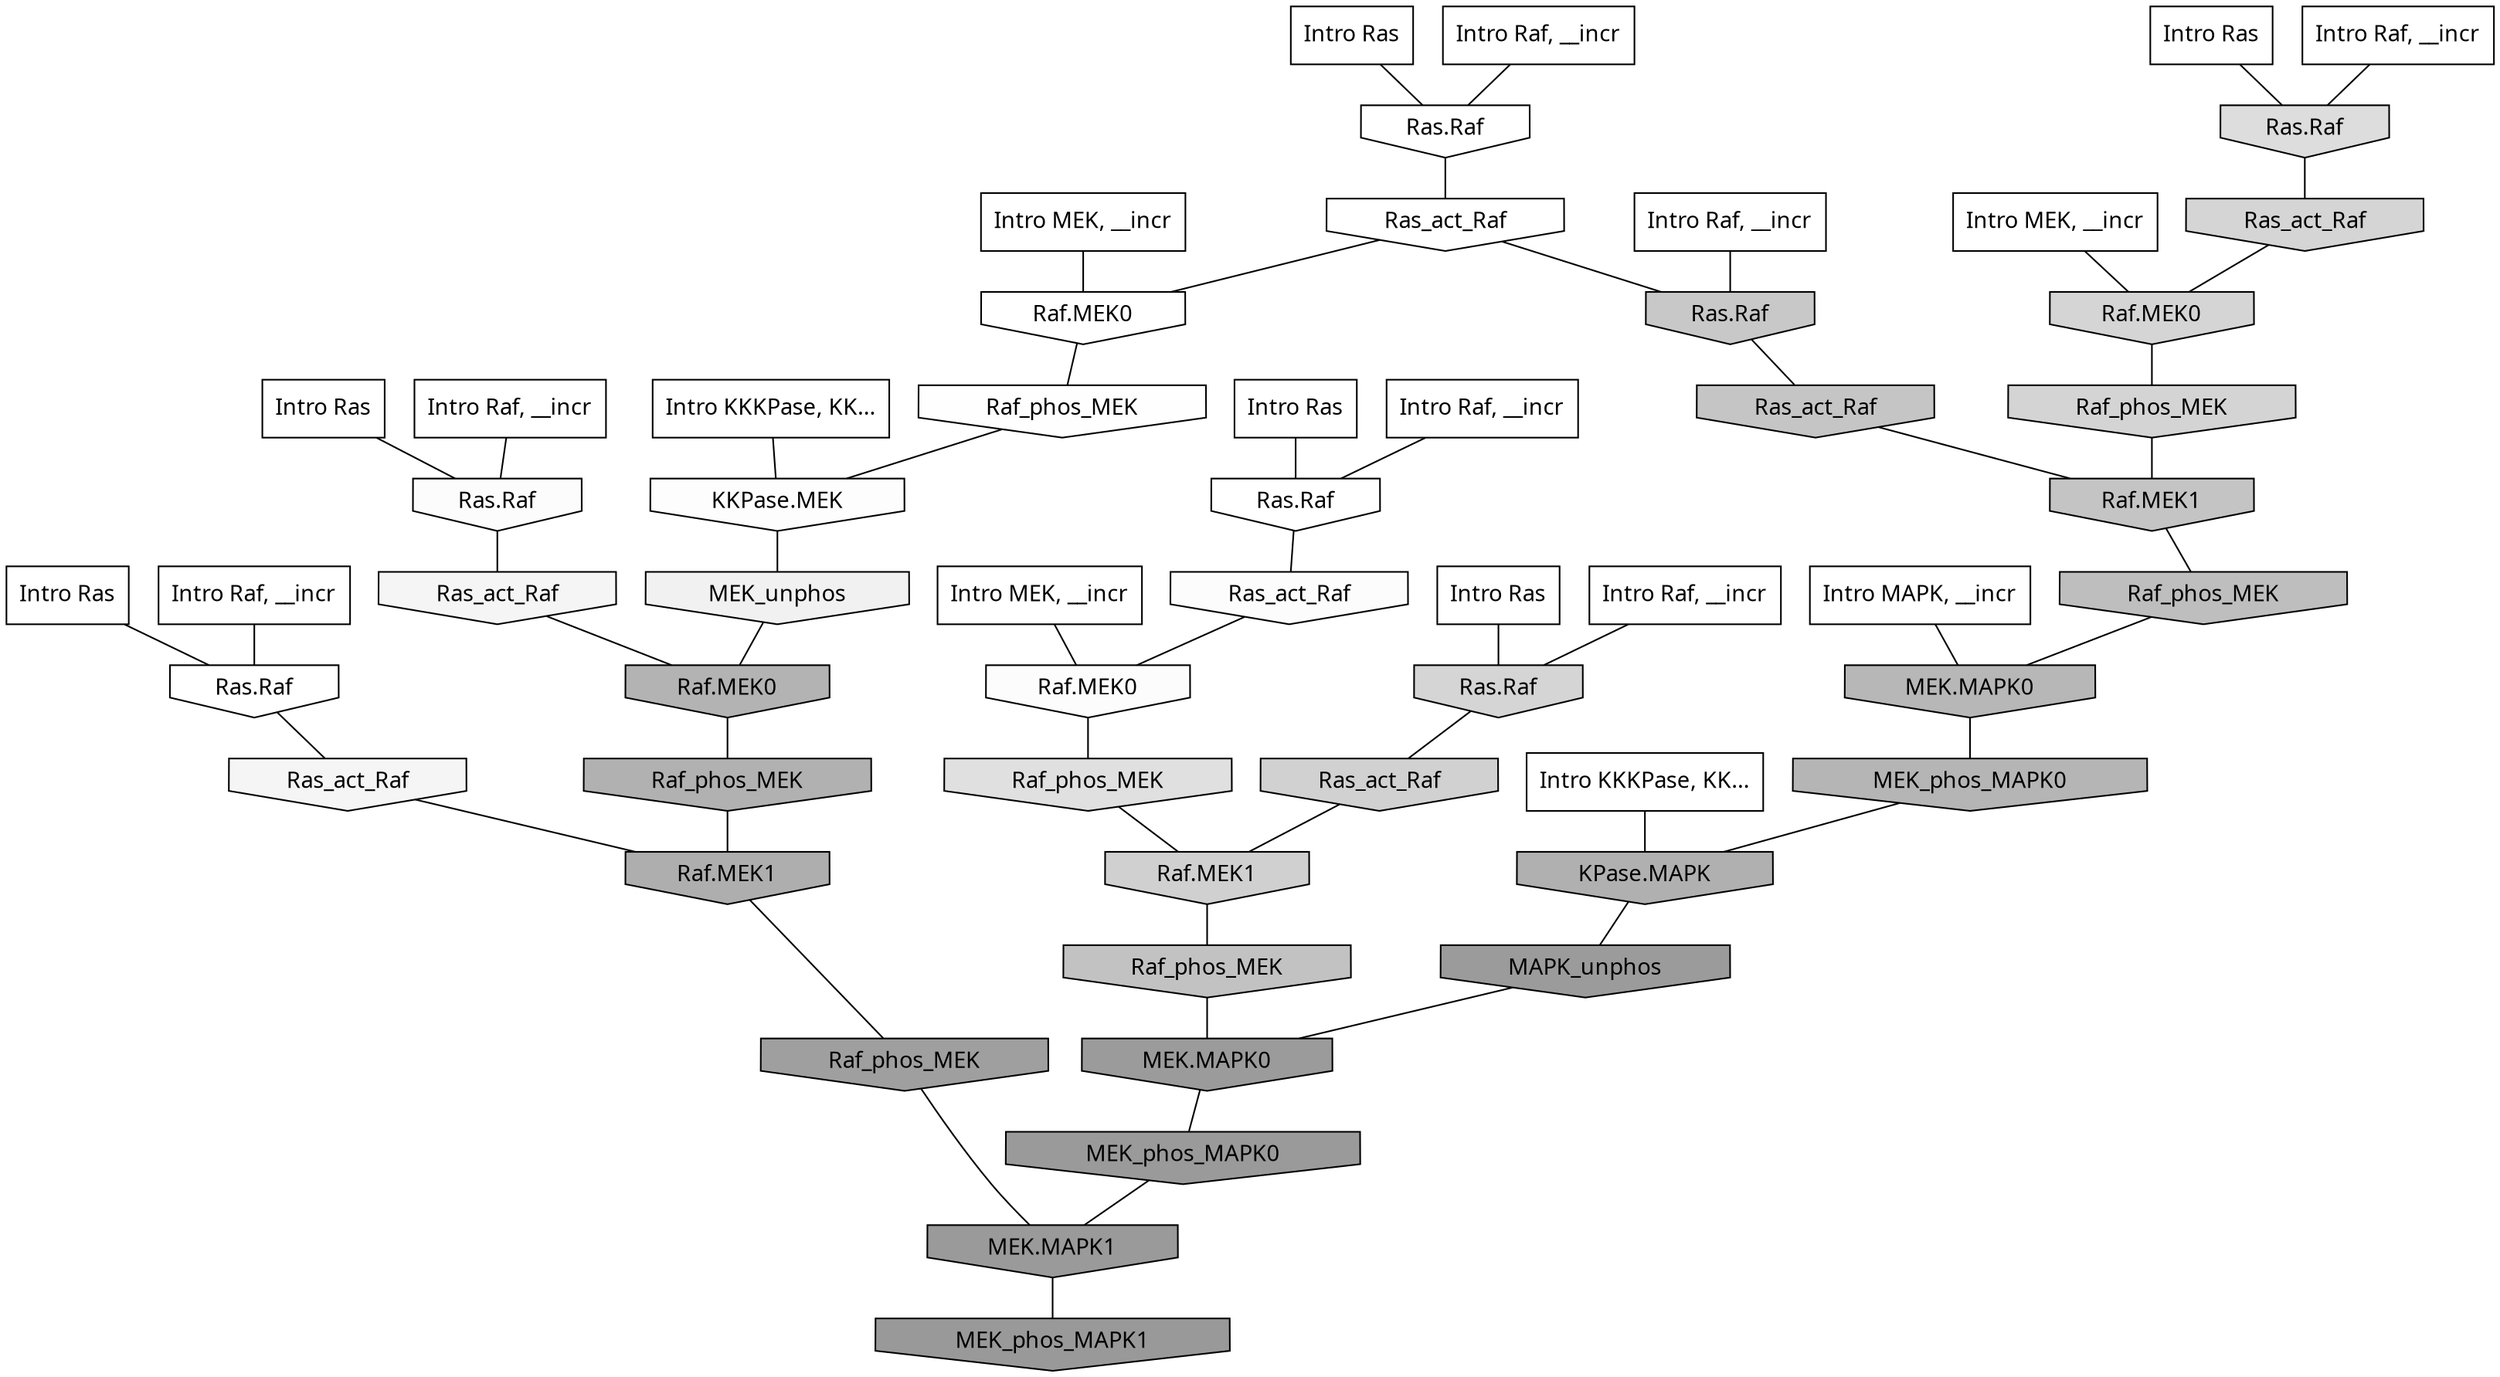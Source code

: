 digraph G{
  rankdir="TB";
  ranksep=0.30;
  node [fontname="CMU Serif"];
  edge [fontname="CMU Serif"];
  
  7 [label="Intro Ras", shape=rectangle, style=filled, fillcolor="0.000 0.000 1.000"]
  
  19 [label="Intro Ras", shape=rectangle, style=filled, fillcolor="0.000 0.000 1.000"]
  
  24 [label="Intro Ras", shape=rectangle, style=filled, fillcolor="0.000 0.000 1.000"]
  
  48 [label="Intro Ras", shape=rectangle, style=filled, fillcolor="0.000 0.000 1.000"]
  
  49 [label="Intro Ras", shape=rectangle, style=filled, fillcolor="0.000 0.000 1.000"]
  
  99 [label="Intro Ras", shape=rectangle, style=filled, fillcolor="0.000 0.000 1.000"]
  
  112 [label="Intro Raf, __incr", shape=rectangle, style=filled, fillcolor="0.000 0.000 1.000"]
  
  680 [label="Intro Raf, __incr", shape=rectangle, style=filled, fillcolor="0.000 0.000 1.000"]
  
  795 [label="Intro Raf, __incr", shape=rectangle, style=filled, fillcolor="0.000 0.000 1.000"]
  
  869 [label="Intro Raf, __incr", shape=rectangle, style=filled, fillcolor="0.000 0.000 1.000"]
  
  899 [label="Intro Raf, __incr", shape=rectangle, style=filled, fillcolor="0.000 0.000 1.000"]
  
  911 [label="Intro Raf, __incr", shape=rectangle, style=filled, fillcolor="0.000 0.000 1.000"]
  
  1087 [label="Intro Raf, __incr", shape=rectangle, style=filled, fillcolor="0.000 0.000 1.000"]
  
  1223 [label="Intro MEK, __incr", shape=rectangle, style=filled, fillcolor="0.000 0.000 1.000"]
  
  1692 [label="Intro MEK, __incr", shape=rectangle, style=filled, fillcolor="0.000 0.000 1.000"]
  
  2007 [label="Intro MEK, __incr", shape=rectangle, style=filled, fillcolor="0.000 0.000 1.000"]
  
  3092 [label="Intro MAPK, __incr", shape=rectangle, style=filled, fillcolor="0.000 0.000 1.000"]
  
  3112 [label="Intro KKKPase, KK...", shape=rectangle, style=filled, fillcolor="0.000 0.000 1.000"]
  
  3137 [label="Intro KKKPase, KK...", shape=rectangle, style=filled, fillcolor="0.000 0.000 1.000"]
  
  3206 [label="Ras.Raf", shape=invhouse, style=filled, fillcolor="0.000 0.000 1.000"]
  
  3213 [label="Ras.Raf", shape=invhouse, style=filled, fillcolor="0.000 0.000 1.000"]
  
  3262 [label="Ras.Raf", shape=invhouse, style=filled, fillcolor="0.000 0.000 1.000"]
  
  3308 [label="Ras_act_Raf", shape=invhouse, style=filled, fillcolor="0.000 0.000 0.999"]
  
  3310 [label="Raf.MEK0", shape=invhouse, style=filled, fillcolor="0.000 0.000 0.999"]
  
  3348 [label="Raf_phos_MEK", shape=invhouse, style=filled, fillcolor="0.000 0.000 0.994"]
  
  3355 [label="KKPase.MEK", shape=invhouse, style=filled, fillcolor="0.000 0.000 0.992"]
  
  3406 [label="Ras.Raf", shape=invhouse, style=filled, fillcolor="0.000 0.000 0.988"]
  
  3416 [label="Ras_act_Raf", shape=invhouse, style=filled, fillcolor="0.000 0.000 0.986"]
  
  3418 [label="Raf.MEK0", shape=invhouse, style=filled, fillcolor="0.000 0.000 0.986"]
  
  3613 [label="Ras_act_Raf", shape=invhouse, style=filled, fillcolor="0.000 0.000 0.960"]
  
  3620 [label="Ras_act_Raf", shape=invhouse, style=filled, fillcolor="0.000 0.000 0.960"]
  
  3857 [label="MEK_unphos", shape=invhouse, style=filled, fillcolor="0.000 0.000 0.942"]
  
  4981 [label="Raf_phos_MEK", shape=invhouse, style=filled, fillcolor="0.000 0.000 0.878"]
  
  5237 [label="Ras.Raf", shape=invhouse, style=filled, fillcolor="0.000 0.000 0.864"]
  
  5869 [label="Ras.Raf", shape=invhouse, style=filled, fillcolor="0.000 0.000 0.834"]
  
  5894 [label="Ras_act_Raf", shape=invhouse, style=filled, fillcolor="0.000 0.000 0.833"]
  
  5900 [label="Raf.MEK0", shape=invhouse, style=filled, fillcolor="0.000 0.000 0.833"]
  
  5931 [label="Raf_phos_MEK", shape=invhouse, style=filled, fillcolor="0.000 0.000 0.831"]
  
  6215 [label="Ras_act_Raf", shape=invhouse, style=filled, fillcolor="0.000 0.000 0.818"]
  
  6304 [label="Raf.MEK1", shape=invhouse, style=filled, fillcolor="0.000 0.000 0.814"]
  
  7306 [label="Ras.Raf", shape=invhouse, style=filled, fillcolor="0.000 0.000 0.782"]
  
  7746 [label="Ras_act_Raf", shape=invhouse, style=filled, fillcolor="0.000 0.000 0.770"]
  
  7749 [label="Raf.MEK1", shape=invhouse, style=filled, fillcolor="0.000 0.000 0.769"]
  
  8202 [label="Raf_phos_MEK", shape=invhouse, style=filled, fillcolor="0.000 0.000 0.758"]
  
  8625 [label="Raf_phos_MEK", shape=invhouse, style=filled, fillcolor="0.000 0.000 0.746"]
  
  10055 [label="MEK.MAPK0", shape=invhouse, style=filled, fillcolor="0.000 0.000 0.715"]
  
  10337 [label="MEK_phos_MAPK0", shape=invhouse, style=filled, fillcolor="0.000 0.000 0.710"]
  
  10697 [label="Raf.MEK0", shape=invhouse, style=filled, fillcolor="0.000 0.000 0.703"]
  
  11195 [label="Raf_phos_MEK", shape=invhouse, style=filled, fillcolor="0.000 0.000 0.695"]
  
  11439 [label="KPase.MAPK", shape=invhouse, style=filled, fillcolor="0.000 0.000 0.691"]
  
  12110 [label="Raf.MEK1", shape=invhouse, style=filled, fillcolor="0.000 0.000 0.680"]
  
  16124 [label="Raf_phos_MEK", shape=invhouse, style=filled, fillcolor="0.000 0.000 0.624"]
  
  16792 [label="MAPK_unphos", shape=invhouse, style=filled, fillcolor="0.000 0.000 0.609"]
  
  16795 [label="MEK.MAPK0", shape=invhouse, style=filled, fillcolor="0.000 0.000 0.609"]
  
  17008 [label="MEK_phos_MAPK0", shape=invhouse, style=filled, fillcolor="0.000 0.000 0.604"]
  
  17009 [label="MEK.MAPK1", shape=invhouse, style=filled, fillcolor="0.000 0.000 0.604"]
  
  17186 [label="MEK_phos_MAPK1", shape=invhouse, style=filled, fillcolor="0.000 0.000 0.600"]
  
  
  17009 -> 17186 [dir=none, color="0.000 0.000 0.000"] 
  17008 -> 17009 [dir=none, color="0.000 0.000 0.000"] 
  16795 -> 17008 [dir=none, color="0.000 0.000 0.000"] 
  16792 -> 16795 [dir=none, color="0.000 0.000 0.000"] 
  16124 -> 17009 [dir=none, color="0.000 0.000 0.000"] 
  12110 -> 16124 [dir=none, color="0.000 0.000 0.000"] 
  11439 -> 16792 [dir=none, color="0.000 0.000 0.000"] 
  11195 -> 12110 [dir=none, color="0.000 0.000 0.000"] 
  10697 -> 11195 [dir=none, color="0.000 0.000 0.000"] 
  10337 -> 11439 [dir=none, color="0.000 0.000 0.000"] 
  10055 -> 10337 [dir=none, color="0.000 0.000 0.000"] 
  8625 -> 10055 [dir=none, color="0.000 0.000 0.000"] 
  8202 -> 16795 [dir=none, color="0.000 0.000 0.000"] 
  7749 -> 8625 [dir=none, color="0.000 0.000 0.000"] 
  7746 -> 7749 [dir=none, color="0.000 0.000 0.000"] 
  7306 -> 7746 [dir=none, color="0.000 0.000 0.000"] 
  6304 -> 8202 [dir=none, color="0.000 0.000 0.000"] 
  6215 -> 6304 [dir=none, color="0.000 0.000 0.000"] 
  5931 -> 7749 [dir=none, color="0.000 0.000 0.000"] 
  5900 -> 5931 [dir=none, color="0.000 0.000 0.000"] 
  5894 -> 5900 [dir=none, color="0.000 0.000 0.000"] 
  5869 -> 6215 [dir=none, color="0.000 0.000 0.000"] 
  5237 -> 5894 [dir=none, color="0.000 0.000 0.000"] 
  4981 -> 6304 [dir=none, color="0.000 0.000 0.000"] 
  3857 -> 10697 [dir=none, color="0.000 0.000 0.000"] 
  3620 -> 10697 [dir=none, color="0.000 0.000 0.000"] 
  3613 -> 12110 [dir=none, color="0.000 0.000 0.000"] 
  3418 -> 4981 [dir=none, color="0.000 0.000 0.000"] 
  3416 -> 3418 [dir=none, color="0.000 0.000 0.000"] 
  3406 -> 3620 [dir=none, color="0.000 0.000 0.000"] 
  3355 -> 3857 [dir=none, color="0.000 0.000 0.000"] 
  3348 -> 3355 [dir=none, color="0.000 0.000 0.000"] 
  3310 -> 3348 [dir=none, color="0.000 0.000 0.000"] 
  3308 -> 3310 [dir=none, color="0.000 0.000 0.000"] 
  3308 -> 7306 [dir=none, color="0.000 0.000 0.000"] 
  3262 -> 3416 [dir=none, color="0.000 0.000 0.000"] 
  3213 -> 3613 [dir=none, color="0.000 0.000 0.000"] 
  3206 -> 3308 [dir=none, color="0.000 0.000 0.000"] 
  3137 -> 11439 [dir=none, color="0.000 0.000 0.000"] 
  3112 -> 3355 [dir=none, color="0.000 0.000 0.000"] 
  3092 -> 10055 [dir=none, color="0.000 0.000 0.000"] 
  2007 -> 3310 [dir=none, color="0.000 0.000 0.000"] 
  1692 -> 5900 [dir=none, color="0.000 0.000 0.000"] 
  1223 -> 3418 [dir=none, color="0.000 0.000 0.000"] 
  1087 -> 3406 [dir=none, color="0.000 0.000 0.000"] 
  911 -> 5869 [dir=none, color="0.000 0.000 0.000"] 
  899 -> 7306 [dir=none, color="0.000 0.000 0.000"] 
  869 -> 3206 [dir=none, color="0.000 0.000 0.000"] 
  795 -> 5237 [dir=none, color="0.000 0.000 0.000"] 
  680 -> 3213 [dir=none, color="0.000 0.000 0.000"] 
  112 -> 3262 [dir=none, color="0.000 0.000 0.000"] 
  99 -> 3206 [dir=none, color="0.000 0.000 0.000"] 
  49 -> 5869 [dir=none, color="0.000 0.000 0.000"] 
  48 -> 5237 [dir=none, color="0.000 0.000 0.000"] 
  24 -> 3406 [dir=none, color="0.000 0.000 0.000"] 
  19 -> 3262 [dir=none, color="0.000 0.000 0.000"] 
  7 -> 3213 [dir=none, color="0.000 0.000 0.000"] 
  
  }
